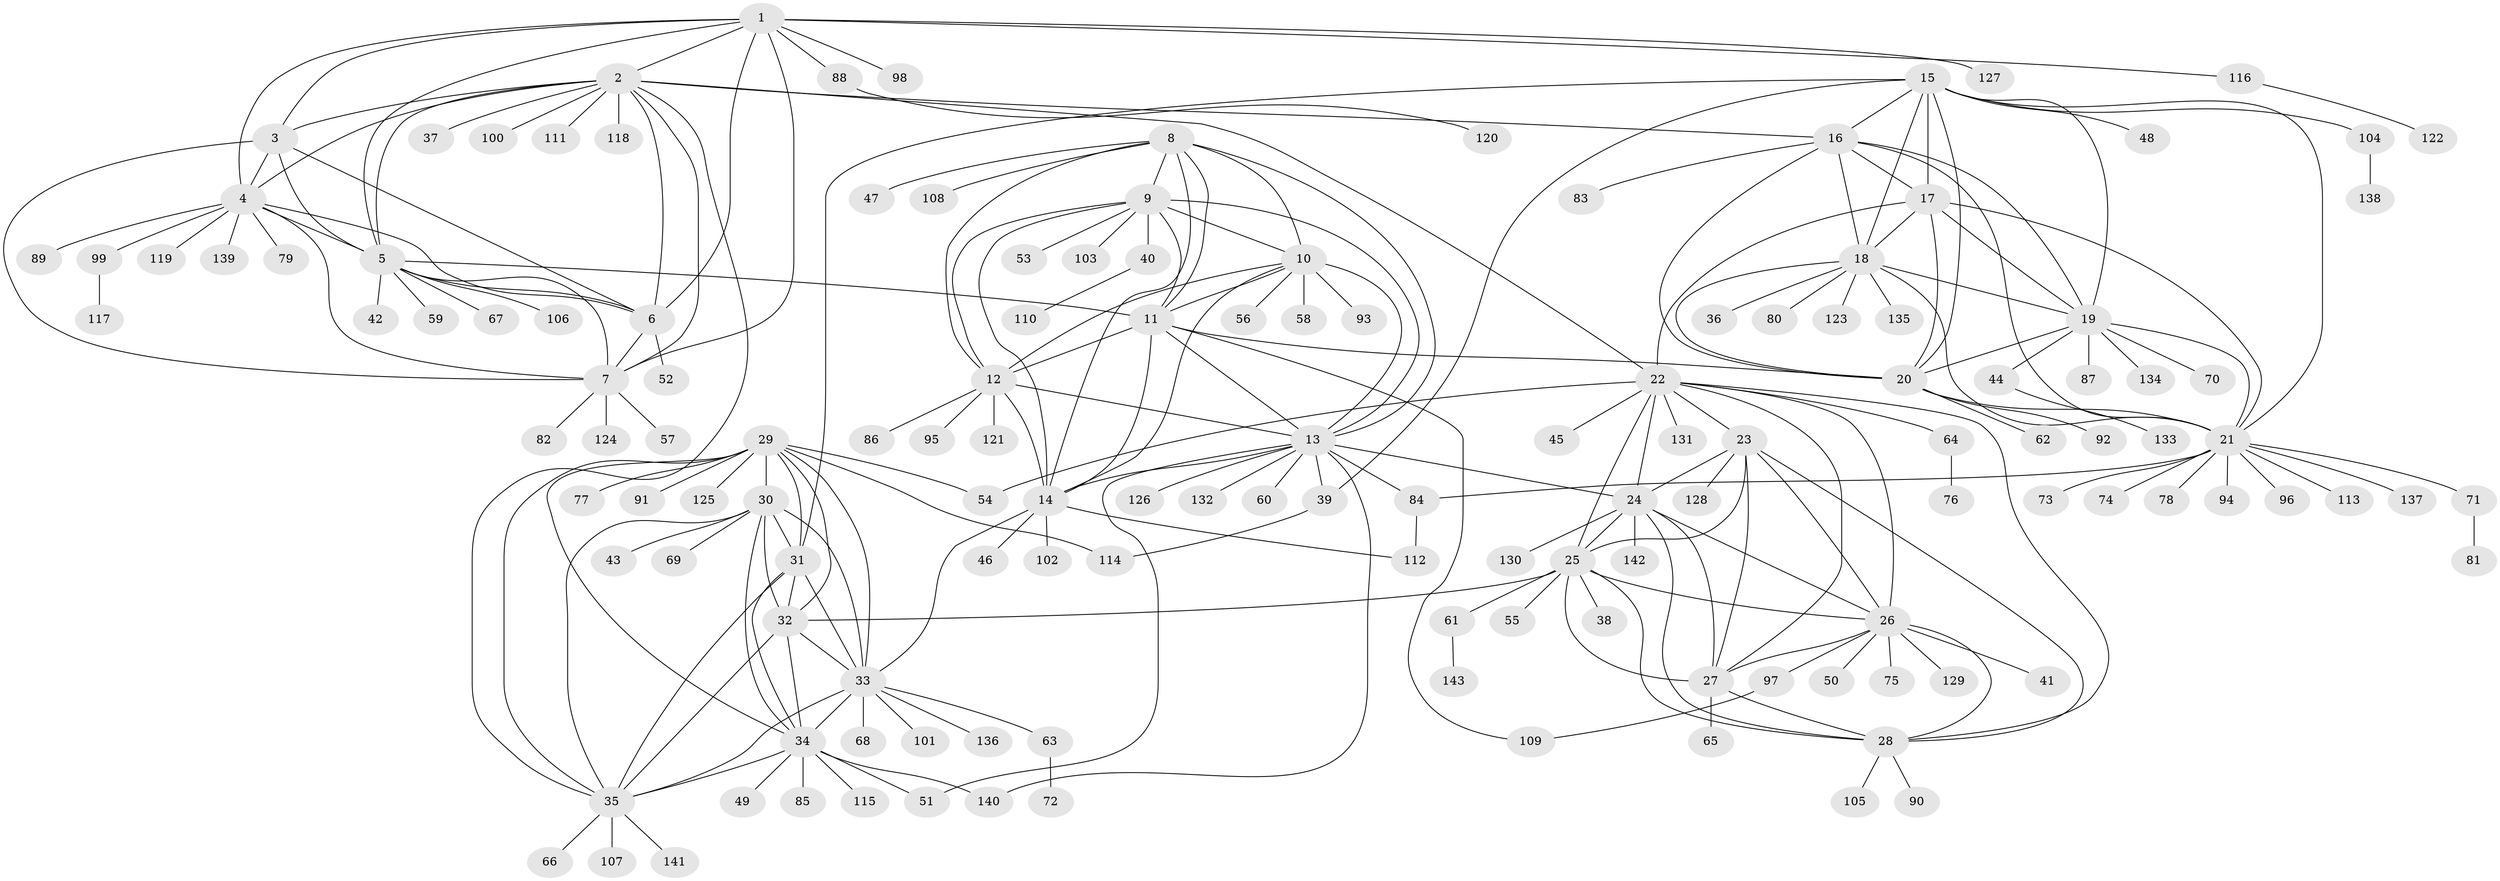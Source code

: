 // coarse degree distribution, {2: 0.03508771929824561, 4: 0.03508771929824561, 3: 0.017543859649122806, 8: 0.017543859649122806, 1: 0.7894736842105263, 12: 0.03508771929824561, 10: 0.03508771929824561, 11: 0.017543859649122806, 9: 0.017543859649122806}
// Generated by graph-tools (version 1.1) at 2025/59/03/04/25 21:59:15]
// undirected, 143 vertices, 231 edges
graph export_dot {
graph [start="1"]
  node [color=gray90,style=filled];
  1;
  2;
  3;
  4;
  5;
  6;
  7;
  8;
  9;
  10;
  11;
  12;
  13;
  14;
  15;
  16;
  17;
  18;
  19;
  20;
  21;
  22;
  23;
  24;
  25;
  26;
  27;
  28;
  29;
  30;
  31;
  32;
  33;
  34;
  35;
  36;
  37;
  38;
  39;
  40;
  41;
  42;
  43;
  44;
  45;
  46;
  47;
  48;
  49;
  50;
  51;
  52;
  53;
  54;
  55;
  56;
  57;
  58;
  59;
  60;
  61;
  62;
  63;
  64;
  65;
  66;
  67;
  68;
  69;
  70;
  71;
  72;
  73;
  74;
  75;
  76;
  77;
  78;
  79;
  80;
  81;
  82;
  83;
  84;
  85;
  86;
  87;
  88;
  89;
  90;
  91;
  92;
  93;
  94;
  95;
  96;
  97;
  98;
  99;
  100;
  101;
  102;
  103;
  104;
  105;
  106;
  107;
  108;
  109;
  110;
  111;
  112;
  113;
  114;
  115;
  116;
  117;
  118;
  119;
  120;
  121;
  122;
  123;
  124;
  125;
  126;
  127;
  128;
  129;
  130;
  131;
  132;
  133;
  134;
  135;
  136;
  137;
  138;
  139;
  140;
  141;
  142;
  143;
  1 -- 2;
  1 -- 3;
  1 -- 4;
  1 -- 5;
  1 -- 6;
  1 -- 7;
  1 -- 88;
  1 -- 98;
  1 -- 116;
  1 -- 127;
  2 -- 3;
  2 -- 4;
  2 -- 5;
  2 -- 6;
  2 -- 7;
  2 -- 16;
  2 -- 22;
  2 -- 35;
  2 -- 37;
  2 -- 100;
  2 -- 111;
  2 -- 118;
  3 -- 4;
  3 -- 5;
  3 -- 6;
  3 -- 7;
  4 -- 5;
  4 -- 6;
  4 -- 7;
  4 -- 79;
  4 -- 89;
  4 -- 99;
  4 -- 119;
  4 -- 139;
  5 -- 6;
  5 -- 7;
  5 -- 11;
  5 -- 42;
  5 -- 59;
  5 -- 67;
  5 -- 106;
  6 -- 7;
  6 -- 52;
  7 -- 57;
  7 -- 82;
  7 -- 124;
  8 -- 9;
  8 -- 10;
  8 -- 11;
  8 -- 12;
  8 -- 13;
  8 -- 14;
  8 -- 47;
  8 -- 108;
  9 -- 10;
  9 -- 11;
  9 -- 12;
  9 -- 13;
  9 -- 14;
  9 -- 40;
  9 -- 53;
  9 -- 103;
  10 -- 11;
  10 -- 12;
  10 -- 13;
  10 -- 14;
  10 -- 56;
  10 -- 58;
  10 -- 93;
  11 -- 12;
  11 -- 13;
  11 -- 14;
  11 -- 20;
  11 -- 109;
  12 -- 13;
  12 -- 14;
  12 -- 86;
  12 -- 95;
  12 -- 121;
  13 -- 14;
  13 -- 24;
  13 -- 39;
  13 -- 51;
  13 -- 60;
  13 -- 84;
  13 -- 126;
  13 -- 132;
  13 -- 140;
  14 -- 33;
  14 -- 46;
  14 -- 102;
  14 -- 112;
  15 -- 16;
  15 -- 17;
  15 -- 18;
  15 -- 19;
  15 -- 20;
  15 -- 21;
  15 -- 31;
  15 -- 39;
  15 -- 48;
  15 -- 104;
  16 -- 17;
  16 -- 18;
  16 -- 19;
  16 -- 20;
  16 -- 21;
  16 -- 83;
  17 -- 18;
  17 -- 19;
  17 -- 20;
  17 -- 21;
  17 -- 22;
  18 -- 19;
  18 -- 20;
  18 -- 21;
  18 -- 36;
  18 -- 80;
  18 -- 123;
  18 -- 135;
  19 -- 20;
  19 -- 21;
  19 -- 44;
  19 -- 70;
  19 -- 87;
  19 -- 134;
  20 -- 21;
  20 -- 62;
  20 -- 92;
  21 -- 71;
  21 -- 73;
  21 -- 74;
  21 -- 78;
  21 -- 84;
  21 -- 94;
  21 -- 96;
  21 -- 113;
  21 -- 137;
  22 -- 23;
  22 -- 24;
  22 -- 25;
  22 -- 26;
  22 -- 27;
  22 -- 28;
  22 -- 45;
  22 -- 54;
  22 -- 64;
  22 -- 131;
  23 -- 24;
  23 -- 25;
  23 -- 26;
  23 -- 27;
  23 -- 28;
  23 -- 128;
  24 -- 25;
  24 -- 26;
  24 -- 27;
  24 -- 28;
  24 -- 130;
  24 -- 142;
  25 -- 26;
  25 -- 27;
  25 -- 28;
  25 -- 32;
  25 -- 38;
  25 -- 55;
  25 -- 61;
  26 -- 27;
  26 -- 28;
  26 -- 41;
  26 -- 50;
  26 -- 75;
  26 -- 97;
  26 -- 129;
  27 -- 28;
  27 -- 65;
  28 -- 90;
  28 -- 105;
  29 -- 30;
  29 -- 31;
  29 -- 32;
  29 -- 33;
  29 -- 34;
  29 -- 35;
  29 -- 54;
  29 -- 77;
  29 -- 91;
  29 -- 114;
  29 -- 125;
  30 -- 31;
  30 -- 32;
  30 -- 33;
  30 -- 34;
  30 -- 35;
  30 -- 43;
  30 -- 69;
  31 -- 32;
  31 -- 33;
  31 -- 34;
  31 -- 35;
  32 -- 33;
  32 -- 34;
  32 -- 35;
  33 -- 34;
  33 -- 35;
  33 -- 63;
  33 -- 68;
  33 -- 101;
  33 -- 136;
  34 -- 35;
  34 -- 49;
  34 -- 51;
  34 -- 85;
  34 -- 115;
  34 -- 140;
  35 -- 66;
  35 -- 107;
  35 -- 141;
  39 -- 114;
  40 -- 110;
  44 -- 133;
  61 -- 143;
  63 -- 72;
  64 -- 76;
  71 -- 81;
  84 -- 112;
  88 -- 120;
  97 -- 109;
  99 -- 117;
  104 -- 138;
  116 -- 122;
}
